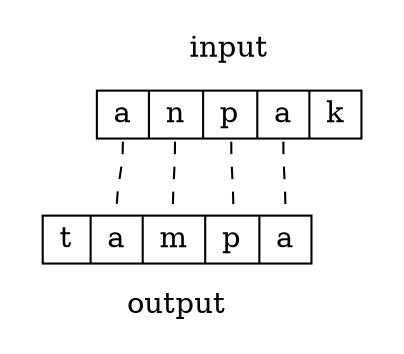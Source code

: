 graph G {
  node [shape=record,height=.25];
  edge [style=dashed];
  subgraph cluster_in {
    label = "input";
    color=white;
    input [label="<a>a|<n>n|<p>p|<a2>a|k"];
  }
  subgraph cluster_out {
    label = "output";
    labelloc=b;
    color=white;
    output [label="t|<a>a|<m>m|<p>p|<a2>a"];
  }
  
  input:p -- output:p;
  input:n -- output:m;
  input:a -- output:a;
  input:a2 -- output:a2;
}